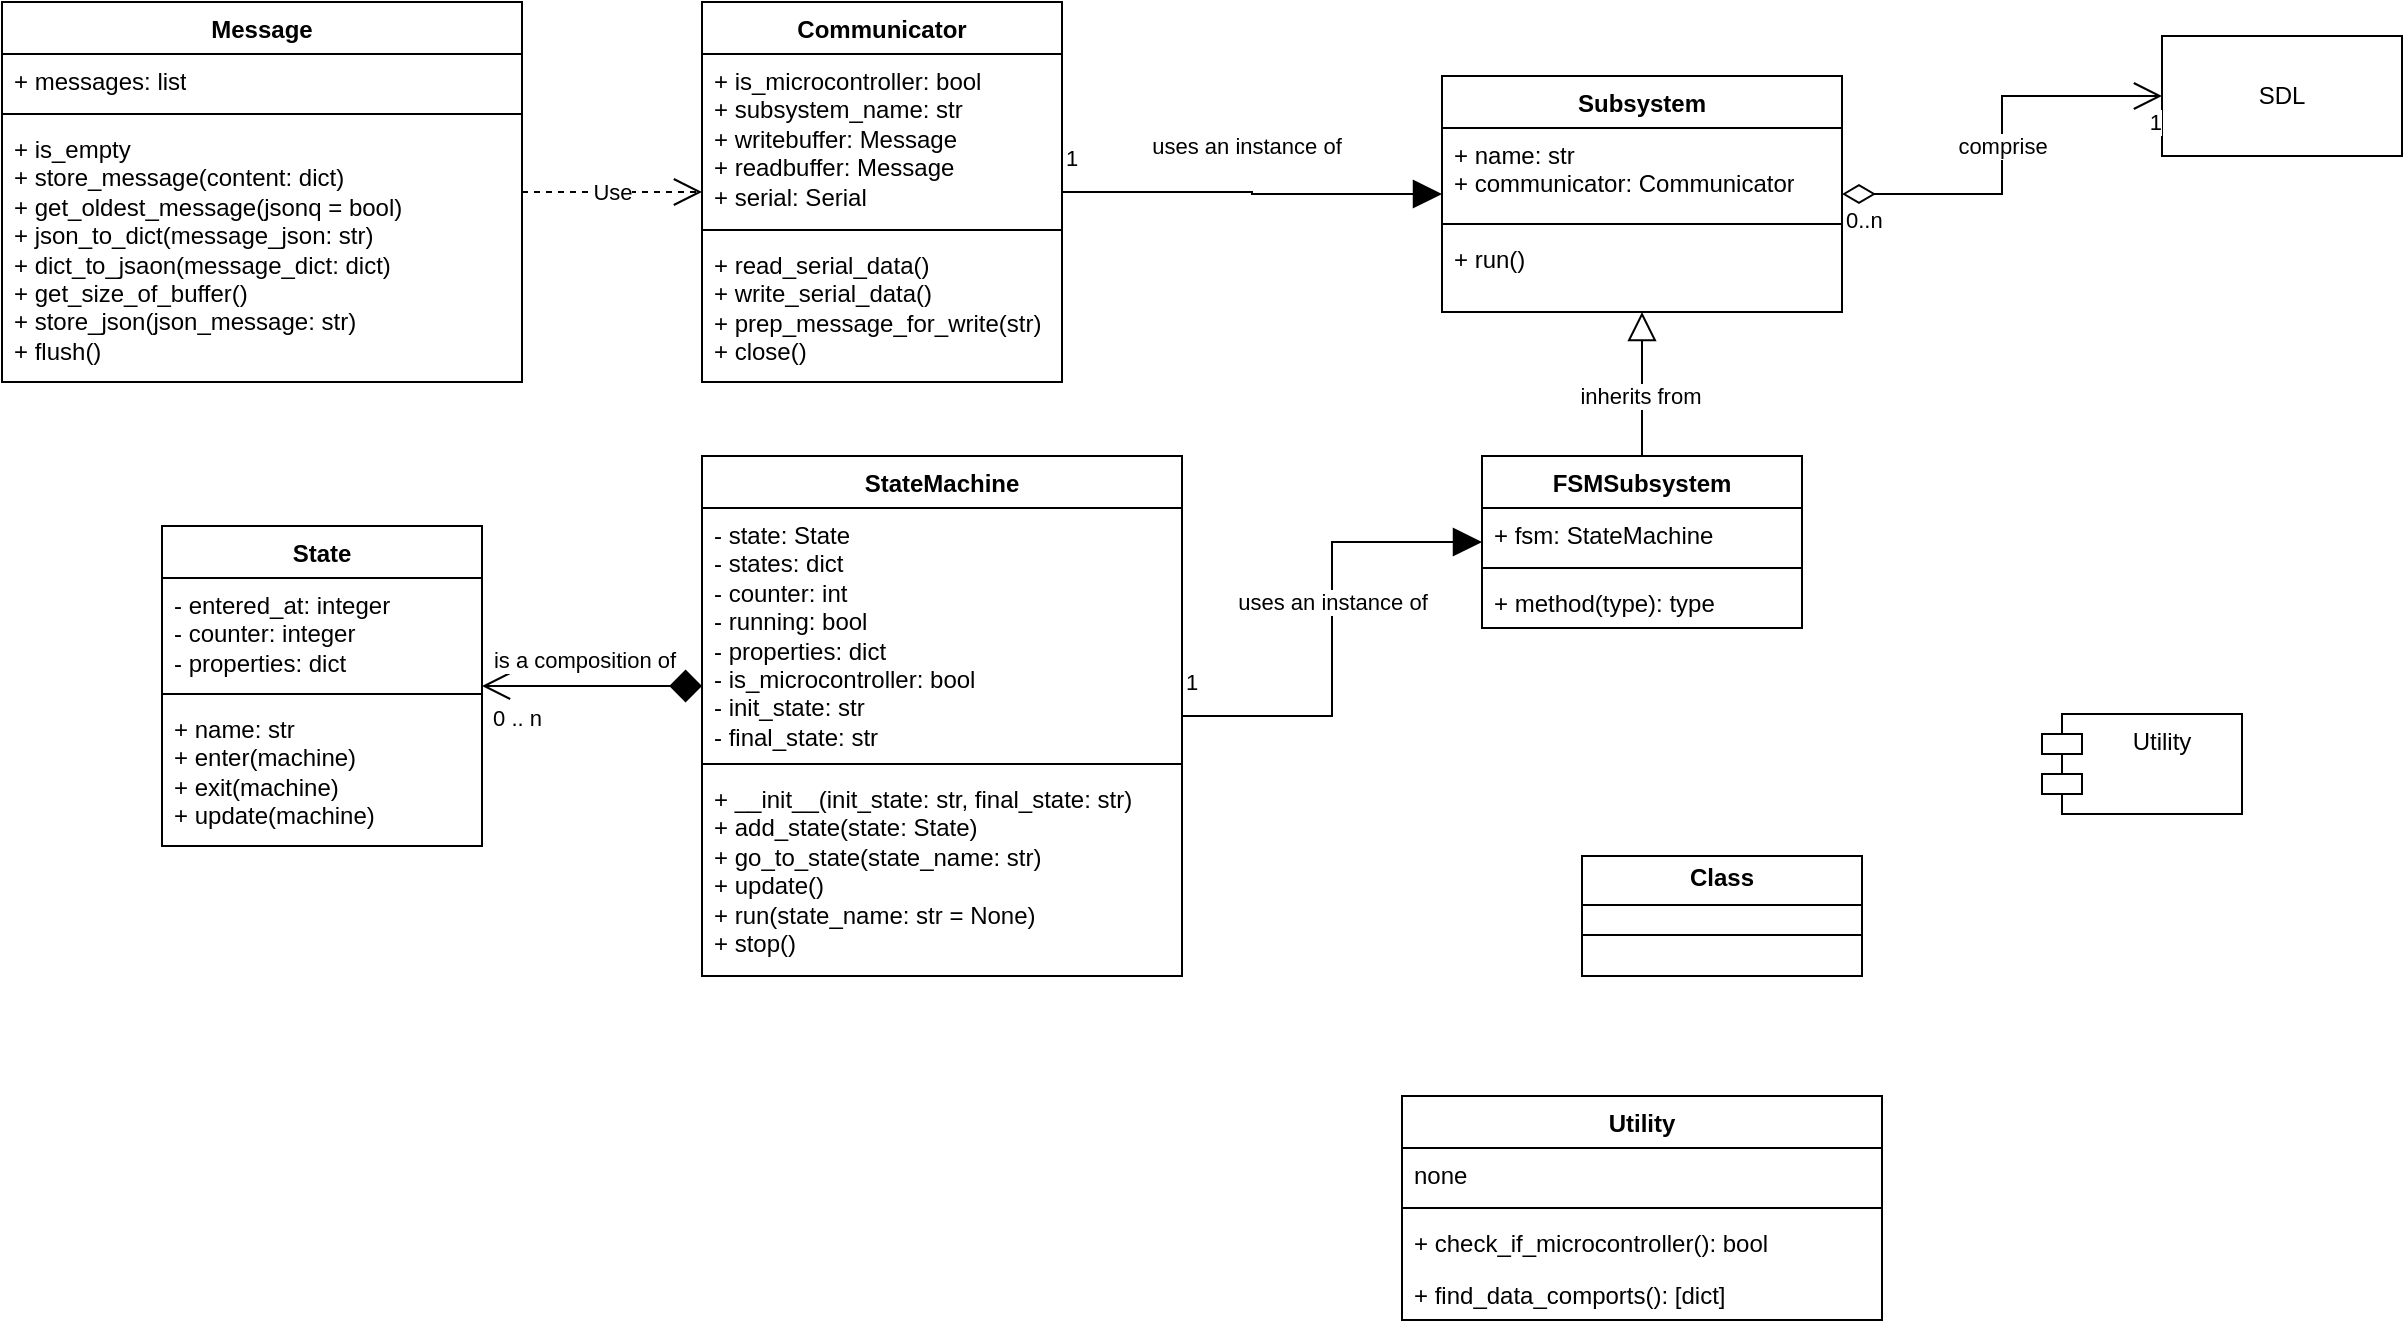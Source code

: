 <mxfile version="24.7.16">
  <diagram id="C5RBs43oDa-KdzZeNtuy" name="Page-1">
    <mxGraphModel dx="2022" dy="615" grid="1" gridSize="10" guides="1" tooltips="1" connect="1" arrows="1" fold="1" page="1" pageScale="1" pageWidth="827" pageHeight="1169" math="0" shadow="0">
      <root>
        <mxCell id="WIyWlLk6GJQsqaUBKTNV-0" />
        <mxCell id="WIyWlLk6GJQsqaUBKTNV-1" parent="WIyWlLk6GJQsqaUBKTNV-0" />
        <mxCell id="GZjOQ58RX4xOWOe4T66l-4" value="Subsystem" style="swimlane;fontStyle=1;align=center;verticalAlign=top;childLayout=stackLayout;horizontal=1;startSize=26;horizontalStack=0;resizeParent=1;resizeParentMax=0;resizeLast=0;collapsible=1;marginBottom=0;whiteSpace=wrap;html=1;" vertex="1" parent="WIyWlLk6GJQsqaUBKTNV-1">
          <mxGeometry x="40" y="150" width="200" height="118" as="geometry" />
        </mxCell>
        <mxCell id="GZjOQ58RX4xOWOe4T66l-5" value="&lt;div&gt;+ name: str&lt;/div&gt;+ communicator: Communicator" style="text;strokeColor=none;fillColor=none;align=left;verticalAlign=top;spacingLeft=4;spacingRight=4;overflow=hidden;rotatable=0;points=[[0,0.5],[1,0.5]];portConstraint=eastwest;whiteSpace=wrap;html=1;" vertex="1" parent="GZjOQ58RX4xOWOe4T66l-4">
          <mxGeometry y="26" width="200" height="44" as="geometry" />
        </mxCell>
        <mxCell id="GZjOQ58RX4xOWOe4T66l-6" value="" style="line;strokeWidth=1;fillColor=none;align=left;verticalAlign=middle;spacingTop=-1;spacingLeft=3;spacingRight=3;rotatable=0;labelPosition=right;points=[];portConstraint=eastwest;strokeColor=inherit;" vertex="1" parent="GZjOQ58RX4xOWOe4T66l-4">
          <mxGeometry y="70" width="200" height="8" as="geometry" />
        </mxCell>
        <mxCell id="GZjOQ58RX4xOWOe4T66l-7" value="+ run()" style="text;strokeColor=none;fillColor=none;align=left;verticalAlign=top;spacingLeft=4;spacingRight=4;overflow=hidden;rotatable=0;points=[[0,0.5],[1,0.5]];portConstraint=eastwest;whiteSpace=wrap;html=1;" vertex="1" parent="GZjOQ58RX4xOWOe4T66l-4">
          <mxGeometry y="78" width="200" height="40" as="geometry" />
        </mxCell>
        <mxCell id="GZjOQ58RX4xOWOe4T66l-8" value="Communicator" style="swimlane;fontStyle=1;align=center;verticalAlign=top;childLayout=stackLayout;horizontal=1;startSize=26;horizontalStack=0;resizeParent=1;resizeParentMax=0;resizeLast=0;collapsible=1;marginBottom=0;whiteSpace=wrap;html=1;" vertex="1" parent="WIyWlLk6GJQsqaUBKTNV-1">
          <mxGeometry x="-330" y="113" width="180" height="190" as="geometry" />
        </mxCell>
        <mxCell id="GZjOQ58RX4xOWOe4T66l-9" value="+ is_microcontroller: bool&lt;div&gt;+ subsystem_name: str&lt;/div&gt;&lt;div&gt;+ writebuffer: Message&lt;/div&gt;&lt;div&gt;+ readbuffer: Message&lt;/div&gt;&lt;div&gt;+ serial: Serial&lt;/div&gt;" style="text;strokeColor=none;fillColor=none;align=left;verticalAlign=top;spacingLeft=4;spacingRight=4;overflow=hidden;rotatable=0;points=[[0,0.5],[1,0.5]];portConstraint=eastwest;whiteSpace=wrap;html=1;" vertex="1" parent="GZjOQ58RX4xOWOe4T66l-8">
          <mxGeometry y="26" width="180" height="84" as="geometry" />
        </mxCell>
        <mxCell id="GZjOQ58RX4xOWOe4T66l-10" value="" style="line;strokeWidth=1;fillColor=none;align=left;verticalAlign=middle;spacingTop=-1;spacingLeft=3;spacingRight=3;rotatable=0;labelPosition=right;points=[];portConstraint=eastwest;strokeColor=inherit;" vertex="1" parent="GZjOQ58RX4xOWOe4T66l-8">
          <mxGeometry y="110" width="180" height="8" as="geometry" />
        </mxCell>
        <mxCell id="GZjOQ58RX4xOWOe4T66l-11" value="+ read_serial_data()&lt;div&gt;+ write_serial_data()&lt;/div&gt;&lt;div&gt;+ prep_message_for_write(str)&lt;/div&gt;&lt;div&gt;+ close()&lt;/div&gt;" style="text;strokeColor=none;fillColor=none;align=left;verticalAlign=top;spacingLeft=4;spacingRight=4;overflow=hidden;rotatable=0;points=[[0,0.5],[1,0.5]];portConstraint=eastwest;whiteSpace=wrap;html=1;" vertex="1" parent="GZjOQ58RX4xOWOe4T66l-8">
          <mxGeometry y="118" width="180" height="72" as="geometry" />
        </mxCell>
        <mxCell id="GZjOQ58RX4xOWOe4T66l-12" value="FSMSubsystem&lt;div&gt;&lt;br&gt;&lt;/div&gt;" style="swimlane;fontStyle=1;align=center;verticalAlign=top;childLayout=stackLayout;horizontal=1;startSize=26;horizontalStack=0;resizeParent=1;resizeParentMax=0;resizeLast=0;collapsible=1;marginBottom=0;whiteSpace=wrap;html=1;" vertex="1" parent="WIyWlLk6GJQsqaUBKTNV-1">
          <mxGeometry x="60" y="340" width="160" height="86" as="geometry" />
        </mxCell>
        <mxCell id="GZjOQ58RX4xOWOe4T66l-13" value="+ fsm: StateMachine" style="text;strokeColor=none;fillColor=none;align=left;verticalAlign=top;spacingLeft=4;spacingRight=4;overflow=hidden;rotatable=0;points=[[0,0.5],[1,0.5]];portConstraint=eastwest;whiteSpace=wrap;html=1;" vertex="1" parent="GZjOQ58RX4xOWOe4T66l-12">
          <mxGeometry y="26" width="160" height="26" as="geometry" />
        </mxCell>
        <mxCell id="GZjOQ58RX4xOWOe4T66l-14" value="" style="line;strokeWidth=1;fillColor=none;align=left;verticalAlign=middle;spacingTop=-1;spacingLeft=3;spacingRight=3;rotatable=0;labelPosition=right;points=[];portConstraint=eastwest;strokeColor=inherit;" vertex="1" parent="GZjOQ58RX4xOWOe4T66l-12">
          <mxGeometry y="52" width="160" height="8" as="geometry" />
        </mxCell>
        <mxCell id="GZjOQ58RX4xOWOe4T66l-15" value="+ method(type): type" style="text;strokeColor=none;fillColor=none;align=left;verticalAlign=top;spacingLeft=4;spacingRight=4;overflow=hidden;rotatable=0;points=[[0,0.5],[1,0.5]];portConstraint=eastwest;whiteSpace=wrap;html=1;" vertex="1" parent="GZjOQ58RX4xOWOe4T66l-12">
          <mxGeometry y="60" width="160" height="26" as="geometry" />
        </mxCell>
        <mxCell id="GZjOQ58RX4xOWOe4T66l-19" value="Message" style="swimlane;fontStyle=1;align=center;verticalAlign=top;childLayout=stackLayout;horizontal=1;startSize=26;horizontalStack=0;resizeParent=1;resizeParentMax=0;resizeLast=0;collapsible=1;marginBottom=0;whiteSpace=wrap;html=1;" vertex="1" parent="WIyWlLk6GJQsqaUBKTNV-1">
          <mxGeometry x="-680" y="113" width="260" height="190" as="geometry" />
        </mxCell>
        <mxCell id="GZjOQ58RX4xOWOe4T66l-20" value="+ messages: list" style="text;strokeColor=none;fillColor=none;align=left;verticalAlign=top;spacingLeft=4;spacingRight=4;overflow=hidden;rotatable=0;points=[[0,0.5],[1,0.5]];portConstraint=eastwest;whiteSpace=wrap;html=1;" vertex="1" parent="GZjOQ58RX4xOWOe4T66l-19">
          <mxGeometry y="26" width="260" height="26" as="geometry" />
        </mxCell>
        <mxCell id="GZjOQ58RX4xOWOe4T66l-21" value="" style="line;strokeWidth=1;fillColor=none;align=left;verticalAlign=middle;spacingTop=-1;spacingLeft=3;spacingRight=3;rotatable=0;labelPosition=right;points=[];portConstraint=eastwest;strokeColor=inherit;" vertex="1" parent="GZjOQ58RX4xOWOe4T66l-19">
          <mxGeometry y="52" width="260" height="8" as="geometry" />
        </mxCell>
        <mxCell id="GZjOQ58RX4xOWOe4T66l-22" value="+ is_empty&lt;div&gt;+ store_message(content: dict)&lt;/div&gt;&lt;div&gt;+ get_oldest_message(jsonq = bool)&lt;/div&gt;&lt;div&gt;+ json_to_dict(message_json: str)&lt;/div&gt;&lt;div&gt;+ dict_to_jsaon(message_dict: dict)&lt;/div&gt;&lt;div&gt;+ get_size_of_buffer()&lt;/div&gt;&lt;div&gt;+ store_json(json_message: str)&lt;/div&gt;&lt;div&gt;+ flush()&lt;/div&gt;&lt;div&gt;&lt;br&gt;&lt;/div&gt;" style="text;strokeColor=none;fillColor=none;align=left;verticalAlign=top;spacingLeft=4;spacingRight=4;overflow=hidden;rotatable=0;points=[[0,0.5],[1,0.5]];portConstraint=eastwest;whiteSpace=wrap;html=1;" vertex="1" parent="GZjOQ58RX4xOWOe4T66l-19">
          <mxGeometry y="60" width="260" height="130" as="geometry" />
        </mxCell>
        <mxCell id="GZjOQ58RX4xOWOe4T66l-23" value="State" style="swimlane;fontStyle=1;align=center;verticalAlign=top;childLayout=stackLayout;horizontal=1;startSize=26;horizontalStack=0;resizeParent=1;resizeParentMax=0;resizeLast=0;collapsible=1;marginBottom=0;whiteSpace=wrap;html=1;" vertex="1" parent="WIyWlLk6GJQsqaUBKTNV-1">
          <mxGeometry x="-600" y="375" width="160" height="160" as="geometry" />
        </mxCell>
        <mxCell id="GZjOQ58RX4xOWOe4T66l-24" value="- entered_at: integer&lt;div&gt;- counter: integer&lt;/div&gt;&lt;div&gt;- properties: dict&lt;/div&gt;&lt;div&gt;&lt;br&gt;&lt;/div&gt;" style="text;strokeColor=none;fillColor=none;align=left;verticalAlign=top;spacingLeft=4;spacingRight=4;overflow=hidden;rotatable=0;points=[[0,0.5],[1,0.5]];portConstraint=eastwest;whiteSpace=wrap;html=1;" vertex="1" parent="GZjOQ58RX4xOWOe4T66l-23">
          <mxGeometry y="26" width="160" height="54" as="geometry" />
        </mxCell>
        <mxCell id="GZjOQ58RX4xOWOe4T66l-25" value="" style="line;strokeWidth=1;fillColor=none;align=left;verticalAlign=middle;spacingTop=-1;spacingLeft=3;spacingRight=3;rotatable=0;labelPosition=right;points=[];portConstraint=eastwest;strokeColor=inherit;" vertex="1" parent="GZjOQ58RX4xOWOe4T66l-23">
          <mxGeometry y="80" width="160" height="8" as="geometry" />
        </mxCell>
        <mxCell id="GZjOQ58RX4xOWOe4T66l-26" value="+ name: str&lt;div&gt;+ enter(machine)&lt;/div&gt;&lt;div&gt;+ exit(machine)&lt;/div&gt;&lt;div&gt;+ update(machine)&lt;/div&gt;" style="text;strokeColor=none;fillColor=none;align=left;verticalAlign=top;spacingLeft=4;spacingRight=4;overflow=hidden;rotatable=0;points=[[0,0.5],[1,0.5]];portConstraint=eastwest;whiteSpace=wrap;html=1;" vertex="1" parent="GZjOQ58RX4xOWOe4T66l-23">
          <mxGeometry y="88" width="160" height="72" as="geometry" />
        </mxCell>
        <mxCell id="GZjOQ58RX4xOWOe4T66l-27" value="State&lt;span style=&quot;background-color: initial;&quot;&gt;Machine&lt;/span&gt;" style="swimlane;fontStyle=1;align=center;verticalAlign=top;childLayout=stackLayout;horizontal=1;startSize=26;horizontalStack=0;resizeParent=1;resizeParentMax=0;resizeLast=0;collapsible=1;marginBottom=0;whiteSpace=wrap;html=1;" vertex="1" parent="WIyWlLk6GJQsqaUBKTNV-1">
          <mxGeometry x="-330" y="340" width="240" height="260" as="geometry" />
        </mxCell>
        <mxCell id="GZjOQ58RX4xOWOe4T66l-28" value="- state: State&lt;div&gt;- states: dict&lt;/div&gt;&lt;div&gt;- counter: int&lt;/div&gt;&lt;div&gt;- running: bool&lt;/div&gt;&lt;div&gt;- properties: dict&lt;/div&gt;&lt;div&gt;- is_microcontroller: bool&lt;/div&gt;&lt;div&gt;- init_state: str&lt;/div&gt;&lt;div&gt;- final_state: str&lt;/div&gt;" style="text;strokeColor=none;fillColor=none;align=left;verticalAlign=top;spacingLeft=4;spacingRight=4;overflow=hidden;rotatable=0;points=[[0,0.5],[1,0.5]];portConstraint=eastwest;whiteSpace=wrap;html=1;" vertex="1" parent="GZjOQ58RX4xOWOe4T66l-27">
          <mxGeometry y="26" width="240" height="124" as="geometry" />
        </mxCell>
        <mxCell id="GZjOQ58RX4xOWOe4T66l-29" value="" style="line;strokeWidth=1;fillColor=none;align=left;verticalAlign=middle;spacingTop=-1;spacingLeft=3;spacingRight=3;rotatable=0;labelPosition=right;points=[];portConstraint=eastwest;strokeColor=inherit;" vertex="1" parent="GZjOQ58RX4xOWOe4T66l-27">
          <mxGeometry y="150" width="240" height="8" as="geometry" />
        </mxCell>
        <mxCell id="GZjOQ58RX4xOWOe4T66l-30" value="+ __init__(init_state: str, final_state: str)&lt;div&gt;+ add_state(state: State)&lt;/div&gt;&lt;div&gt;+ go_to_state(state_name: str)&lt;/div&gt;&lt;div&gt;+ update()&lt;/div&gt;&lt;div&gt;+ run(state_name: str = None)&lt;/div&gt;&lt;div&gt;+ stop()&lt;/div&gt;" style="text;strokeColor=none;fillColor=none;align=left;verticalAlign=top;spacingLeft=4;spacingRight=4;overflow=hidden;rotatable=0;points=[[0,0.5],[1,0.5]];portConstraint=eastwest;whiteSpace=wrap;html=1;" vertex="1" parent="GZjOQ58RX4xOWOe4T66l-27">
          <mxGeometry y="158" width="240" height="102" as="geometry" />
        </mxCell>
        <mxCell id="GZjOQ58RX4xOWOe4T66l-46" value="" style="endArrow=open;html=1;endSize=12;startArrow=diamond;startSize=14;startFill=1;edgeStyle=orthogonalEdgeStyle;rounded=0;strokeColor=default;" edge="1" parent="WIyWlLk6GJQsqaUBKTNV-1" source="GZjOQ58RX4xOWOe4T66l-27" target="GZjOQ58RX4xOWOe4T66l-23">
          <mxGeometry x="-0.083" y="34" relative="1" as="geometry">
            <mxPoint x="-250.0" y="635" as="sourcePoint" />
            <mxPoint x="-450" y="630" as="targetPoint" />
            <Array as="points">
              <mxPoint x="-390" y="455" />
              <mxPoint x="-390" y="455" />
            </Array>
            <mxPoint x="14" y="27" as="offset" />
          </mxGeometry>
        </mxCell>
        <mxCell id="GZjOQ58RX4xOWOe4T66l-48" value="0 .. n" style="edgeLabel;resizable=0;html=1;align=right;verticalAlign=top;" connectable="0" vertex="1" parent="GZjOQ58RX4xOWOe4T66l-46">
          <mxGeometry x="1" relative="1" as="geometry">
            <mxPoint x="30" y="3" as="offset" />
          </mxGeometry>
        </mxCell>
        <mxCell id="GZjOQ58RX4xOWOe4T66l-58" value="is a composition of" style="edgeLabel;html=1;align=center;verticalAlign=middle;resizable=0;points=[];" vertex="1" connectable="0" parent="GZjOQ58RX4xOWOe4T66l-46">
          <mxGeometry x="0.073" relative="1" as="geometry">
            <mxPoint y="-13" as="offset" />
          </mxGeometry>
        </mxCell>
        <mxCell id="GZjOQ58RX4xOWOe4T66l-49" value="" style="endArrow=block;html=1;endSize=12;startArrow=none;startSize=14;startFill=0;edgeStyle=orthogonalEdgeStyle;rounded=0;endFill=1;" edge="1" parent="WIyWlLk6GJQsqaUBKTNV-1" source="GZjOQ58RX4xOWOe4T66l-27" target="GZjOQ58RX4xOWOe4T66l-12">
          <mxGeometry x="0.045" y="-10" relative="1" as="geometry">
            <mxPoint x="-40" y="610" as="sourcePoint" />
            <mxPoint x="120" y="610" as="targetPoint" />
            <mxPoint as="offset" />
          </mxGeometry>
        </mxCell>
        <mxCell id="GZjOQ58RX4xOWOe4T66l-50" value="1" style="edgeLabel;resizable=0;html=1;align=left;verticalAlign=top;" connectable="0" vertex="1" parent="GZjOQ58RX4xOWOe4T66l-49">
          <mxGeometry x="-1" relative="1" as="geometry">
            <mxPoint y="-30" as="offset" />
          </mxGeometry>
        </mxCell>
        <mxCell id="GZjOQ58RX4xOWOe4T66l-57" value="uses an instance of" style="edgeLabel;html=1;align=center;verticalAlign=middle;resizable=0;points=[];" vertex="1" connectable="0" parent="GZjOQ58RX4xOWOe4T66l-49">
          <mxGeometry x="0.117" relative="1" as="geometry">
            <mxPoint as="offset" />
          </mxGeometry>
        </mxCell>
        <mxCell id="GZjOQ58RX4xOWOe4T66l-52" value="" style="endArrow=block;html=1;endSize=12;startArrow=none;startSize=14;startFill=0;edgeStyle=orthogonalEdgeStyle;align=left;verticalAlign=bottom;rounded=0;endFill=0;" edge="1" parent="WIyWlLk6GJQsqaUBKTNV-1" source="GZjOQ58RX4xOWOe4T66l-12" target="GZjOQ58RX4xOWOe4T66l-4">
          <mxGeometry x="-1" y="3" relative="1" as="geometry">
            <mxPoint x="-70" y="280" as="sourcePoint" />
            <mxPoint x="90" y="280" as="targetPoint" />
            <mxPoint as="offset" />
          </mxGeometry>
        </mxCell>
        <mxCell id="GZjOQ58RX4xOWOe4T66l-59" value="inherits from" style="edgeLabel;html=1;align=center;verticalAlign=middle;resizable=0;points=[];" vertex="1" connectable="0" parent="GZjOQ58RX4xOWOe4T66l-52">
          <mxGeometry x="-0.166" y="1" relative="1" as="geometry">
            <mxPoint as="offset" />
          </mxGeometry>
        </mxCell>
        <mxCell id="GZjOQ58RX4xOWOe4T66l-55" value="" style="endArrow=block;html=1;endSize=12;startArrow=none;startSize=14;startFill=0;edgeStyle=orthogonalEdgeStyle;rounded=0;endFill=1;" edge="1" parent="WIyWlLk6GJQsqaUBKTNV-1" source="GZjOQ58RX4xOWOe4T66l-8" target="GZjOQ58RX4xOWOe4T66l-4">
          <mxGeometry x="0.045" y="-10" relative="1" as="geometry">
            <mxPoint x="-50" y="434" as="sourcePoint" />
            <mxPoint x="-50" y="300" as="targetPoint" />
            <mxPoint as="offset" />
          </mxGeometry>
        </mxCell>
        <mxCell id="GZjOQ58RX4xOWOe4T66l-56" value="1" style="edgeLabel;resizable=0;html=1;align=left;verticalAlign=top;" connectable="0" vertex="1" parent="GZjOQ58RX4xOWOe4T66l-55">
          <mxGeometry x="-1" relative="1" as="geometry">
            <mxPoint y="-30" as="offset" />
          </mxGeometry>
        </mxCell>
        <mxCell id="GZjOQ58RX4xOWOe4T66l-60" value="uses an instance of" style="edgeLabel;html=1;align=center;verticalAlign=middle;resizable=0;points=[];" vertex="1" connectable="0" parent="GZjOQ58RX4xOWOe4T66l-55">
          <mxGeometry x="-0.171" y="-1" relative="1" as="geometry">
            <mxPoint x="13" y="-24" as="offset" />
          </mxGeometry>
        </mxCell>
        <mxCell id="GZjOQ58RX4xOWOe4T66l-61" value="Use" style="endArrow=open;endSize=12;dashed=1;html=1;rounded=0;" edge="1" parent="WIyWlLk6GJQsqaUBKTNV-1" source="GZjOQ58RX4xOWOe4T66l-19" target="GZjOQ58RX4xOWOe4T66l-8">
          <mxGeometry width="160" relative="1" as="geometry">
            <mxPoint x="-440" y="320" as="sourcePoint" />
            <mxPoint x="-280" y="320" as="targetPoint" />
          </mxGeometry>
        </mxCell>
        <mxCell id="GZjOQ58RX4xOWOe4T66l-62" value="SDL" style="rounded=0;whiteSpace=wrap;html=1;" vertex="1" parent="WIyWlLk6GJQsqaUBKTNV-1">
          <mxGeometry x="400" y="130" width="120" height="60" as="geometry" />
        </mxCell>
        <mxCell id="GZjOQ58RX4xOWOe4T66l-64" value="comprise" style="endArrow=open;html=1;endSize=12;startArrow=diamondThin;startSize=14;startFill=0;edgeStyle=orthogonalEdgeStyle;rounded=0;" edge="1" parent="WIyWlLk6GJQsqaUBKTNV-1" source="GZjOQ58RX4xOWOe4T66l-4" target="GZjOQ58RX4xOWOe4T66l-62">
          <mxGeometry x="-0.002" relative="1" as="geometry">
            <mxPoint x="210" y="100" as="sourcePoint" />
            <mxPoint x="370" y="100" as="targetPoint" />
            <mxPoint as="offset" />
          </mxGeometry>
        </mxCell>
        <mxCell id="GZjOQ58RX4xOWOe4T66l-65" value="0..n" style="edgeLabel;resizable=0;html=1;align=left;verticalAlign=top;" connectable="0" vertex="1" parent="GZjOQ58RX4xOWOe4T66l-64">
          <mxGeometry x="-1" relative="1" as="geometry" />
        </mxCell>
        <mxCell id="GZjOQ58RX4xOWOe4T66l-66" value="1" style="edgeLabel;resizable=0;html=1;align=right;verticalAlign=top;" connectable="0" vertex="1" parent="GZjOQ58RX4xOWOe4T66l-64">
          <mxGeometry x="1" relative="1" as="geometry" />
        </mxCell>
        <mxCell id="GZjOQ58RX4xOWOe4T66l-67" value="Utility&lt;div&gt;&lt;br&gt;&lt;/div&gt;" style="shape=module;align=left;spacingLeft=20;align=center;verticalAlign=top;whiteSpace=wrap;html=1;" vertex="1" parent="WIyWlLk6GJQsqaUBKTNV-1">
          <mxGeometry x="340" y="469" width="100" height="50" as="geometry" />
        </mxCell>
        <mxCell id="GZjOQ58RX4xOWOe4T66l-69" value="&lt;p style=&quot;margin:0px;margin-top:4px;text-align:center;&quot;&gt;&lt;b&gt;Class&lt;/b&gt;&lt;/p&gt;&lt;hr size=&quot;1&quot; style=&quot;border-style:solid;&quot;/&gt;&lt;div style=&quot;height:2px;&quot;&gt;&lt;/div&gt;&lt;hr size=&quot;1&quot; style=&quot;border-style:solid;&quot;/&gt;&lt;div style=&quot;height:2px;&quot;&gt;&lt;/div&gt;" style="verticalAlign=top;align=left;overflow=fill;html=1;whiteSpace=wrap;" vertex="1" parent="WIyWlLk6GJQsqaUBKTNV-1">
          <mxGeometry x="110" y="540" width="140" height="60" as="geometry" />
        </mxCell>
        <mxCell id="GZjOQ58RX4xOWOe4T66l-71" value="Utility" style="swimlane;fontStyle=1;align=center;verticalAlign=top;childLayout=stackLayout;horizontal=1;startSize=26;horizontalStack=0;resizeParent=1;resizeParentMax=0;resizeLast=0;collapsible=1;marginBottom=0;whiteSpace=wrap;html=1;" vertex="1" parent="WIyWlLk6GJQsqaUBKTNV-1">
          <mxGeometry x="20" y="660" width="240" height="112" as="geometry" />
        </mxCell>
        <mxCell id="GZjOQ58RX4xOWOe4T66l-72" value="none" style="text;strokeColor=none;fillColor=none;align=left;verticalAlign=top;spacingLeft=4;spacingRight=4;overflow=hidden;rotatable=0;points=[[0,0.5],[1,0.5]];portConstraint=eastwest;whiteSpace=wrap;html=1;" vertex="1" parent="GZjOQ58RX4xOWOe4T66l-71">
          <mxGeometry y="26" width="240" height="26" as="geometry" />
        </mxCell>
        <mxCell id="GZjOQ58RX4xOWOe4T66l-73" value="" style="line;strokeWidth=1;fillColor=none;align=left;verticalAlign=middle;spacingTop=-1;spacingLeft=3;spacingRight=3;rotatable=0;labelPosition=right;points=[];portConstraint=eastwest;strokeColor=inherit;" vertex="1" parent="GZjOQ58RX4xOWOe4T66l-71">
          <mxGeometry y="52" width="240" height="8" as="geometry" />
        </mxCell>
        <mxCell id="GZjOQ58RX4xOWOe4T66l-74" value="+ check_if_microcontroller(): bool" style="text;strokeColor=none;fillColor=none;align=left;verticalAlign=top;spacingLeft=4;spacingRight=4;overflow=hidden;rotatable=0;points=[[0,0.5],[1,0.5]];portConstraint=eastwest;whiteSpace=wrap;html=1;" vertex="1" parent="GZjOQ58RX4xOWOe4T66l-71">
          <mxGeometry y="60" width="240" height="26" as="geometry" />
        </mxCell>
        <mxCell id="GZjOQ58RX4xOWOe4T66l-70" value="+ find_data_comports(): [dict]" style="text;strokeColor=none;fillColor=none;align=left;verticalAlign=top;spacingLeft=4;spacingRight=4;overflow=hidden;rotatable=0;points=[[0,0.5],[1,0.5]];portConstraint=eastwest;whiteSpace=wrap;html=1;" vertex="1" parent="GZjOQ58RX4xOWOe4T66l-71">
          <mxGeometry y="86" width="240" height="26" as="geometry" />
        </mxCell>
      </root>
    </mxGraphModel>
  </diagram>
</mxfile>
